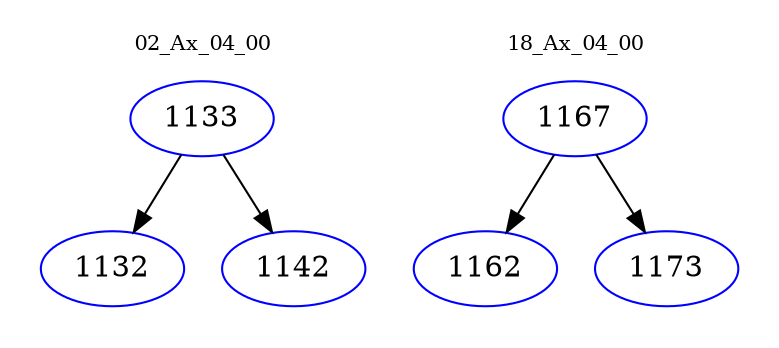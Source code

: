 digraph{
subgraph cluster_0 {
color = white
label = "02_Ax_04_00";
fontsize=10;
T0_1133 [label="1133", color="blue"]
T0_1133 -> T0_1132 [color="black"]
T0_1132 [label="1132", color="blue"]
T0_1133 -> T0_1142 [color="black"]
T0_1142 [label="1142", color="blue"]
}
subgraph cluster_1 {
color = white
label = "18_Ax_04_00";
fontsize=10;
T1_1167 [label="1167", color="blue"]
T1_1167 -> T1_1162 [color="black"]
T1_1162 [label="1162", color="blue"]
T1_1167 -> T1_1173 [color="black"]
T1_1173 [label="1173", color="blue"]
}
}

